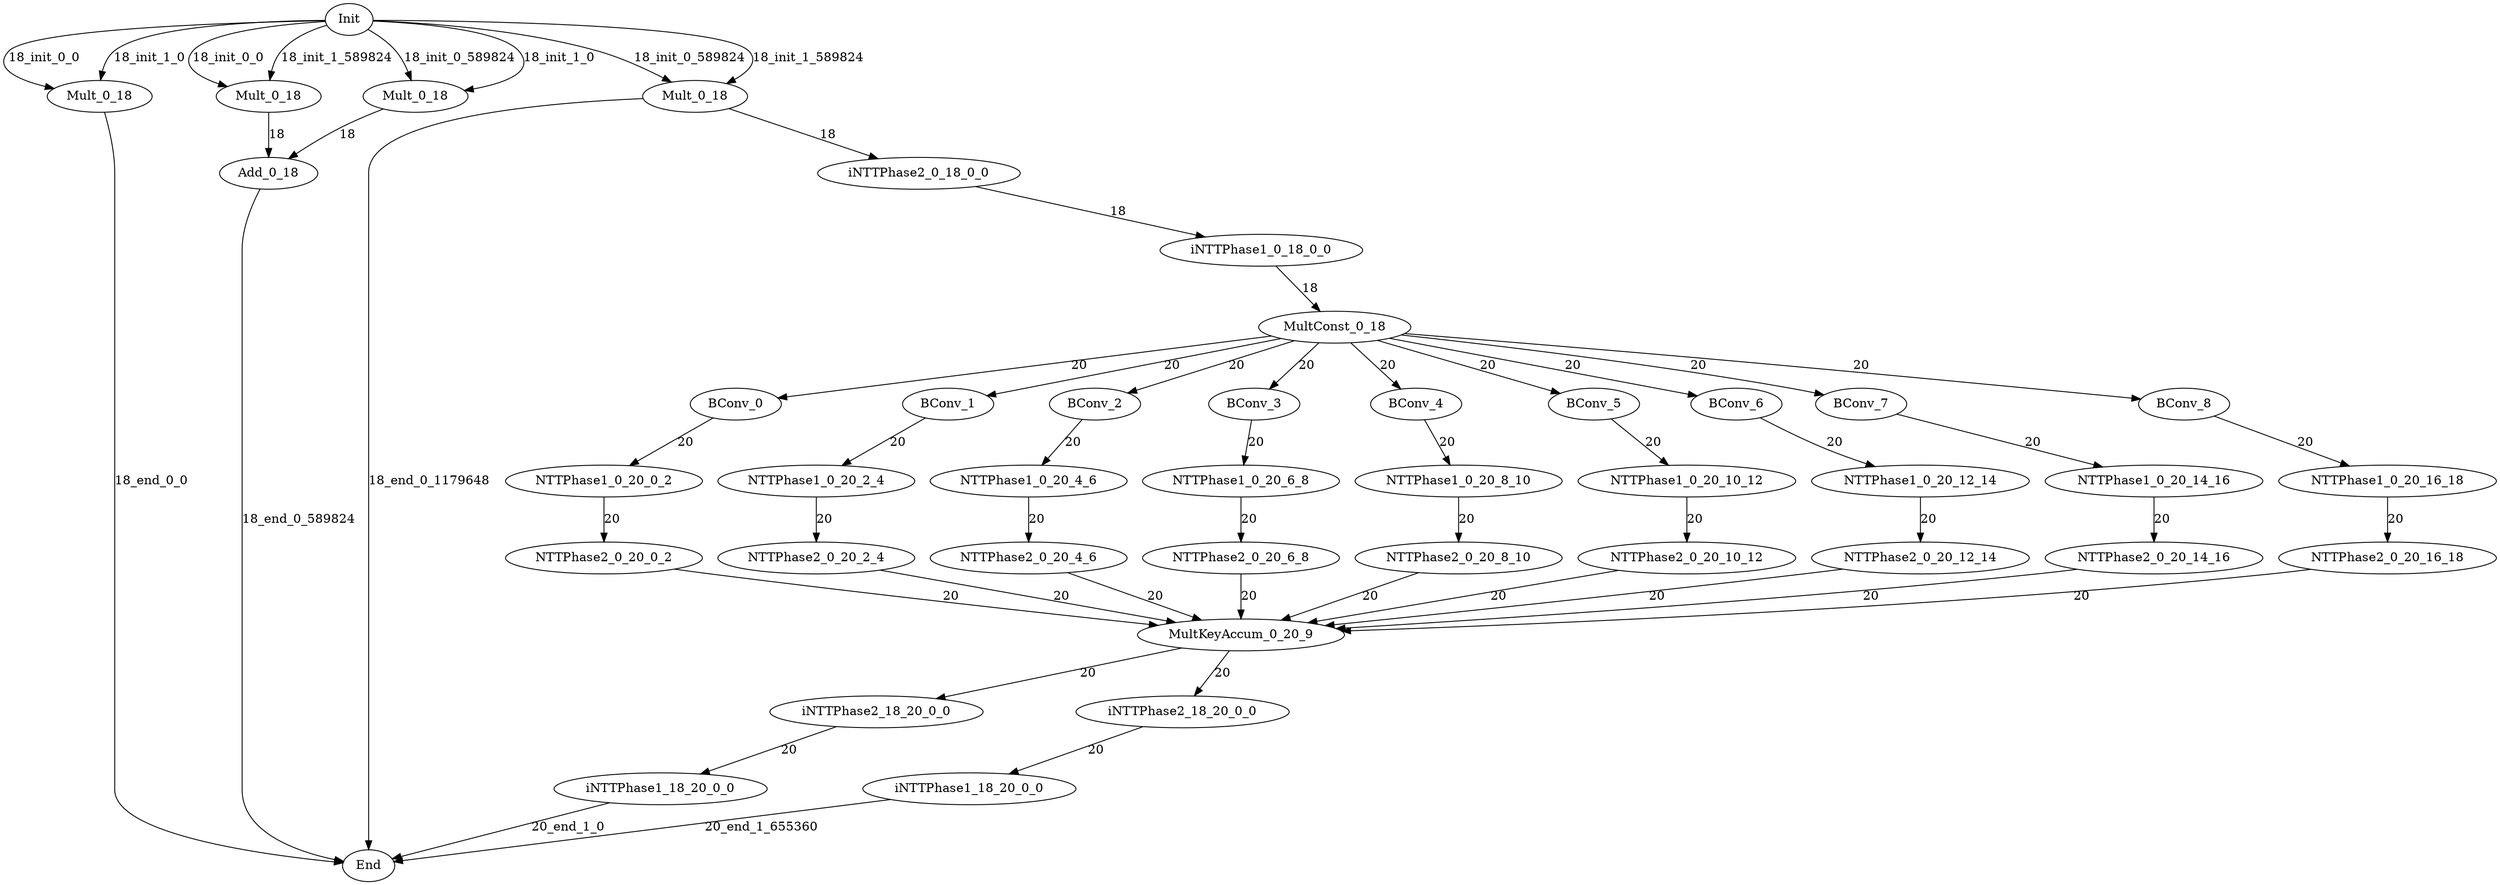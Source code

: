 digraph {
	graph [bb="0,0,2813.5,993"];
	node [label="\N"];
	init	[height=0.5,
		label=Init,
		pos="390.69,975",
		width=0.75];
	MultAxAx	[height=0.5,
		label=Mult_0_18,
		pos="108.69,888",
		width=1.6429];
	init -> MultAxAx	[label="18_init_0_0",
		lp="46.187,931.5",
		pos="e,57.139,896.89 363.49,973.6 279.72,972.08 29.759,965.36 5.687,939 -12.048,919.58 16.063,906.88 47.368,899.14"];
	init -> MultAxAx	[label="18_init_1_0",
		lp="166.19,931.5",
		pos="e,110.04,906.45 363.34,973.93 303.12,973.24 161.56,968.44 125.69,939 118.83,933.38 114.73,924.87 112.28,916.46"];
	MultAxBx	[height=0.5,
		label=Mult_0_18,
		pos="280.69,888",
		width=1.6429];
	init -> MultAxBx	[label="18_init_0_0",
		lp="254.19,931.5",
		pos="e,241.6,901.8 363.81,972.72 319.07,969.96 232.38,961.75 213.69,939 203.09,926.11 215.53,914.71 232.44,906.07"];
	init -> MultAxBx	[label="18_init_1_589824",
		lp="376.69,931.5",
		pos="e,288.81,906.08 366.51,966.94 350.27,961.31 329.09,952.16 313.69,939 305.91,932.35 299.23,923.43 293.96,914.96"];
	MultBxAx	[height=0.5,
		label=Mult_0_18,
		pos="465.69,888",
		width=1.6429];
	init -> MultBxAx	[label="18_init_0_589824",
		lp="516.69,931.5",
		pos="e,460.88,906.09 411.92,963.72 422.57,957.71 435.01,949.28 443.69,939 449.43,932.2 453.91,923.66 457.3,915.58"];
	init -> MultBxAx	[label="18_init_1_0",
		lp="629.19,931.5",
		pos="e,521.03,894.5 417.66,973.2 465.67,971.16 562.84,963.96 583.69,939 603.26,915.56 567.93,902.88 530.95,896.17"];
	MultBxBx	[height=0.5,
		label=Mult_0_18,
		pos="770.69,888",
		width=1.6429];
	init -> MultBxBx	[label="18_init_0_589824",
		lp="772.69,931.5",
		pos="e,746.6,904.48 417.88,973.79 469.09,972.71 582.87,967.04 673.69,939 696.04,932.1 719.4,920.22 737.59,909.78"];
	init -> MultBxBx	[label="18_init_1_589824",
		lp="906.69,931.5",
		pos="e,809.99,901.52 417.72,973.97 510.38,973.61 810.98,970.03 839.69,939 851.6,926.12 837.67,914.44 819.28,905.62"];
	end	[height=0.5,
		label=End,
		pos="408.69,18",
		width=0.81243];
	MultAxAx -> end	[label="18_end_0_0",
		lp="166.19,453",
		pos="e,379.89,21.445 113.84,869.92 118.51,852.88 124.69,825.88 124.69,802 124.69,802 124.69,802 124.69,104 124.69,53.494 291.62,30.469 \
369.52,22.474"];
	AddAxBx	[height=0.5,
		label=Add_0_18,
		pos="280.69,801",
		width=1.5346];
	AddAxBx -> end	[label="18_end_0_589824",
		lp="329.69,409.5",
		pos="e,380.43,22.9 275.86,782.9 271.47,765.85 265.69,738.83 265.69,715 265.69,715 265.69,715 265.69,104 265.69,55.173 328.05,33.766 370.41,\
24.857"];
	MultAxBx -> AddAxBx	[label=18,
		lp="290.19,844.5",
		pos="e,280.69,819.18 280.69,869.8 280.69,858.16 280.69,842.55 280.69,829.24"];
	MultBxAx -> AddAxBx	[label=18,
		lp="385.19,844.5",
		pos="e,307.31,817.05 428.95,873.79 412.48,867.6 392.92,859.86 375.69,852 355.61,842.85 333.79,831.47 316.13,821.88"];
	MultBxBx -> end	[label="18_end_0_1179648",
		lp="477.19,453",
		pos="e,408.69,36.256 712.12,885.25 609.67,880.58 408.69,863.57 408.69,802 408.69,802 408.69,802 408.69,104 408.69,84.753 408.69,63.054 \
408.69,46.397"];
	iNTTP2	[height=0.5,
		label=iNTTPhase2_0_18_0_0,
		pos="989.69,801",
		width=3.1775];
	MultBxBx -> iNTTP2	[label=18,
		lp="902.19,844.5",
		pos="e,948.62,817.94 805.87,873.34 841.92,859.35 898.3,837.47 939.12,821.63"];
	INTT1_Ax	[height=0.5,
		label=iNTTPhase1_18_20_0_0,
		pos="738.69,105",
		width=3.34];
	INTT1_Ax -> end	[label="20_end_1_0",
		lp="634.19,61.5",
		pos="e,435.4,25.88 680.83,89.097 612.96,71.616 502.49,43.161 445.41,28.46"];
	INTT_Ax	[height=0.5,
		label=iNTTPhase2_18_20_0_0,
		pos="982.69,192",
		width=3.34];
	INTT_Ax -> INTT1_Ax	[label=20,
		lp="884.19,148.5",
		pos="e,783.77,121.7 937.36,175.21 896.62,161.02 836.69,140.14 793.31,125.03"];
	MultKeyAccum	[height=0.5,
		label=MultKeyAccum_0_20_9,
		pos="1394.7,279",
		width=3.2497];
	MultKeyAccum -> INTT_Ax	[label=20,
		lp="1222.2,235.5",
		pos="e,1050.1,206.91 1327.6,264.15 1254.4,249.05 1137.3,224.91 1060.2,209"];
	INTT_Bx	[height=0.5,
		label=iNTTPhase2_18_20_0_0,
		pos="1328.7,192",
		width=3.34];
	MultKeyAccum -> INTT_Bx	[label=20,
		lp="1374.2,235.5",
		pos="e,1342,210.18 1381.3,260.8 1371.8,248.59 1359,231.99 1348.3,218.28"];
	NTTP20	[height=0.5,
		label=NTTPhase2_0_20_0_2,
		pos="674.69,366",
		width=3.0872];
	NTTP20 -> MultKeyAccum	[label=20,
		lp="1067.2,322.5",
		pos="e,1301.1,289.79 754.36,353.4 767.81,351.53 781.64,349.66 794.69,348 968.49,325.84 1171.1,303.64 1290.8,290.89"];
	NTTP10	[height=0.5,
		label=NTTPhase1_0_20_0_2,
		pos="674.69,453",
		width=3.0872];
	NTTP10 -> NTTP20	[label=20,
		lp="684.19,409.5",
		pos="e,674.69,384.18 674.69,434.8 674.69,423.16 674.69,407.55 674.69,394.24"];
	BConv0	[height=0.5,
		label=BConv_0,
		pos="730.69,540",
		width=1.4263];
	BConv0 -> NTTP10	[label=20,
		lp="715.19,496.5",
		pos="e,685.92,471.05 719.62,522.21 711.62,510.06 700.67,493.43 691.57,479.63"];
	ScaleForBConv	[height=0.5,
		label=MultConst_0_18,
		pos="1500.7,627",
		width=2.3831];
	ScaleForBConv -> BConv0	[label=20,
		lp="1171.2,583.5",
		pos="e,778.83,546.31 1426.5,617.81 1273.7,600.95 926.71,562.64 788.79,547.41"];
	BConv1	[height=0.5,
		label=BConv_1,
		pos="1041.7,540",
		width=1.4263];
	ScaleForBConv -> BConv1	[label=20,
		lp="1307.2,583.5",
		pos="e,1086.1,549.23 1438.8,614.54 1348.5,597.82 1182.1,567 1096.2,551.09"];
	BConv2	[height=0.5,
		label=BConv_2,
		pos="1257.7,540",
		width=1.4263];
	ScaleForBConv -> BConv2	[label=20,
		lp="1403.2,583.5",
		pos="e,1292.9,553.32 1458.6,611.29 1415.1,596.05 1347.2,572.32 1302.6,556.72"];
	BConv3	[height=0.5,
		label=BConv_3,
		pos="1425.7,540",
		width=1.4263];
	ScaleForBConv -> BConv3	[label=20,
		lp="1476.2,583.5",
		pos="e,1440.2,557.47 1485.9,609.21 1474.8,596.67 1459.5,579.35 1447.1,565.3"];
	BConv4	[height=0.5,
		label=BConv_4,
		pos="1577.7,540",
		width=1.4263];
	ScaleForBConv -> BConv4	[label=20,
		lp="1553.2,583.5",
		pos="e,1562.8,557.47 1515.9,609.21 1527.4,596.55 1543.2,579.03 1556,564.91"];
	BConv5	[height=0.5,
		label=BConv_5,
		pos="1713.7,540",
		width=1.4263];
	ScaleForBConv -> BConv5	[label=20,
		lp="1629.2,583.5",
		pos="e,1681.2,553.98 1538.8,610.8 1576.2,595.88 1633.1,573.17 1671.7,557.74"];
	BConv6	[height=0.5,
		label=BConv_6,
		pos="2002.7,540",
		width=1.4263];
	ScaleForBConv -> BConv6	[label=20,
		lp="1791.2,583.5",
		pos="e,1957.6,548.63 1565.3,615.06 1664.8,598.21 1854,566.18 1947.5,550.34"];
	BConv7	[height=0.5,
		label=BConv_7,
		pos="2278.7,540",
		width=1.4263];
	ScaleForBConv -> BConv7	[label=20,
		lp="1945.2,583.5",
		pos="e,2230.4,546.27 1574.9,617.89 1729.1,601.05 2081,562.59 2220.4,547.37"];
	BConv8	[height=0.5,
		label=BConv_8,
		pos="2548.7,540",
		width=1.4263];
	ScaleForBConv -> BConv8	[label=20,
		lp="2146.2,583.5",
		pos="e,2499.4,545.32 1580.1,620.13 1671.5,613.33 1825.9,601.7 1958.7,591 2152.8,575.36 2382.7,555.49 2489.1,546.21"];
	iNTTP1	[height=0.5,
		label=iNTTPhase1_0_18_0_0,
		pos="1425.7,714",
		width=3.1775];
	iNTTP1 -> ScaleForBConv	[label=18,
		lp="1476.2,670.5",
		pos="e,1485.8,644.89 1440.9,695.8 1451.8,683.39 1466.8,666.46 1479,652.62"];
	iNTTP2 -> iNTTP1	[label=18,
		lp="1243.2,757.5",
		pos="e,1356.9,728.41 1058.8,786.53 1137.1,771.25 1264.7,746.39 1346.9,730.36"];
	NTTP21	[height=0.5,
		label=NTTPhase2_0_20_2_4,
		pos="914.69,366",
		width=3.0872];
	NTTP21 -> MultKeyAccum	[label=20,
		lp="1192.2,322.5",
		pos="e,1320.8,293.08 986.81,352.23 1073.6,336.86 1219,311.11 1310.8,294.86"];
	NTTP11	[height=0.5,
		label=NTTPhase1_0_20_2_4,
		pos="914.69,453",
		width=3.0872];
	NTTP11 -> NTTP21	[label=20,
		lp="924.19,409.5",
		pos="e,914.69,384.18 914.69,434.8 914.69,423.16 914.69,407.55 914.69,394.24"];
	BConv1 -> NTTP11	[label=20,
		lp="995.19,496.5",
		pos="e,939.81,470.81 1019,523.8 999.33,510.65 970.64,491.45 948.32,476.51"];
	NTTP22	[height=0.5,
		label=NTTPhase2_0_20_4_6,
		pos="1154.7,366",
		width=3.0872];
	NTTP22 -> MultKeyAccum	[label=20,
		lp="1298.2,322.5",
		pos="e,1350.1,295.78 1198.7,349.41 1238.6,335.27 1297.6,314.38 1340.4,299.21"];
	NTTP12	[height=0.5,
		label=NTTPhase1_0_20_4_6,
		pos="1154.7,453",
		width=3.0872];
	NTTP12 -> NTTP22	[label=20,
		lp="1164.2,409.5",
		pos="e,1154.7,384.18 1154.7,434.8 1154.7,423.16 1154.7,407.55 1154.7,394.24"];
	BConv2 -> NTTP12	[label=20,
		lp="1221.2,496.5",
		pos="e,1175,470.79 1238.3,523.01 1222.6,510.08 1200.4,491.71 1182.8,477.17"];
	NTTP23	[height=0.5,
		label=NTTPhase2_0_20_6_8,
		pos="1394.7,366",
		width=3.0872];
	NTTP23 -> MultKeyAccum	[label=20,
		lp="1404.2,322.5",
		pos="e,1394.7,297.18 1394.7,347.8 1394.7,336.16 1394.7,320.55 1394.7,307.24"];
	NTTP13	[height=0.5,
		label=NTTPhase1_0_20_6_8,
		pos="1394.7,453",
		width=3.0872];
	NTTP13 -> NTTP23	[label=20,
		lp="1404.2,409.5",
		pos="e,1394.7,384.18 1394.7,434.8 1394.7,423.16 1394.7,407.55 1394.7,394.24"];
	BConv3 -> NTTP13	[label=20,
		lp="1421.2,496.5",
		pos="e,1401,471.18 1419.4,521.8 1415.1,510.05 1409.4,494.24 1404.5,480.84"];
	NTTP24	[height=0.5,
		label=NTTPhase2_0_20_8_10,
		pos="1640.7,366",
		width=3.2497];
	NTTP24 -> MultKeyAccum	[label=20,
		lp="1541.2,322.5",
		pos="e,1440.2,295.74 1595.3,349.31 1554.2,335.13 1493.7,314.22 1449.9,299.07"];
	NTTP14	[height=0.5,
		label=NTTPhase1_0_20_8_10,
		pos="1640.7,453",
		width=3.2497];
	NTTP14 -> NTTP24	[label=20,
		lp="1650.2,409.5",
		pos="e,1640.7,384.18 1640.7,434.8 1640.7,423.16 1640.7,407.55 1640.7,394.24"];
	BConv4 -> NTTP14	[label=20,
		lp="1622.2,496.5",
		pos="e,1628.1,471.05 1590.1,522.21 1599.2,509.95 1611.7,493.11 1622,479.24"];
	NTTP25	[height=0.5,
		label=NTTPhase2_0_20_10_12,
		pos="1898.7,366",
		width=3.4122];
	NTTP25 -> MultKeyAccum	[label=20,
		lp="1686.2,322.5",
		pos="e,1470.4,292.78 1821.3,351.95 1729.2,336.42 1576,310.57 1480.4,294.45"];
	NTTP15	[height=0.5,
		label=NTTPhase1_0_20_10_12,
		pos="1898.7,453",
		width=3.4122];
	NTTP15 -> NTTP25	[label=20,
		lp="1908.2,409.5",
		pos="e,1898.7,384.18 1898.7,434.8 1898.7,423.16 1898.7,407.55 1898.7,394.24"];
	BConv5 -> NTTP15	[label=20,
		lp="1826.2,496.5",
		pos="e,1863.2,470.31 1743.8,525.15 1773.7,511.44 1819.8,490.27 1853.9,474.58"];
	NTTP26	[height=0.5,
		label=NTTPhase2_0_20_12_14,
		pos="2162.7,366",
		width=3.4122];
	NTTP26 -> MultKeyAccum	[label=20,
		lp="1865.2,322.5",
		pos="e,1489.8,289.53 2074.7,353.4 2060,351.54 2044.9,349.68 2030.7,348 1844,326 1626.1,303.36 1499.9,290.55"];
	NTTP16	[height=0.5,
		label=NTTPhase1_0_20_12_14,
		pos="2162.7,453",
		width=3.4122];
	NTTP16 -> NTTP26	[label=20,
		lp="2172.2,409.5",
		pos="e,2162.7,384.18 2162.7,434.8 2162.7,423.16 2162.7,407.55 2162.7,394.24"];
	BConv6 -> NTTP16	[label=20,
		lp="2101.2,496.5",
		pos="e,2131.6,470.53 2029.8,524.58 2055.3,511.08 2093.6,490.72 2122.5,475.34"];
	NTTP27	[height=0.5,
		label=NTTPhase2_0_20_14_16,
		pos="2426.7,366",
		width=3.4122];
	NTTP27 -> MultKeyAccum	[label=20,
		lp="2107.2,322.5",
		pos="e,1502.2,286.16 2339.8,353.19 2324.8,351.33 2309.3,349.52 2294.7,348 2014.7,318.88 1684.4,297.14 1512.3,286.76"];
	NTTP17	[height=0.5,
		label=NTTPhase1_0_20_14_16,
		pos="2426.7,453",
		width=3.4122];
	NTTP17 -> NTTP27	[label=20,
		lp="2436.2,409.5",
		pos="e,2426.7,384.18 2426.7,434.8 2426.7,423.16 2426.7,407.55 2426.7,394.24"];
	BConv7 -> NTTP17	[label=20,
		lp="2370.2,496.5",
		pos="e,2397.9,470.52 2304.5,524.19 2327.8,510.79 2362.5,490.88 2388.9,475.68"];
	NTTP28	[height=0.5,
		label=NTTPhase2_0_20_16_18,
		pos="2690.7,366",
		width=3.4122];
	NTTP28 -> MultKeyAccum	[label=20,
		lp="2345.2,322.5",
		pos="e,1508.5,283.38 2604.1,353.19 2589,351.31 2573.4,349.5 2558.7,348 2181,309.48 1731.9,290.9 1518.8,283.72"];
	NTTP18	[height=0.5,
		label=NTTPhase1_0_20_16_18,
		pos="2690.7,453",
		width=3.4122];
	NTTP18 -> NTTP28	[label=20,
		lp="2700.2,409.5",
		pos="e,2690.7,384.18 2690.7,434.8 2690.7,423.16 2690.7,407.55 2690.7,394.24"];
	BConv8 -> NTTP18	[label=20,
		lp="2637.2,496.5",
		pos="e,2662.8,470.67 2573.4,524.19 2595.7,510.83 2628.9,491.01 2654.2,475.83"];
	INTT1_Bx	[height=0.5,
		label=iNTTPhase1_18_20_0_0,
		pos="1087.7,105",
		width=3.34];
	INTT1_Bx -> end	[label="20_end_1_655360",
		lp="852.69,61.5",
		pos="e,436.99,22.544 998.57,92.844 848.82,74.098 552.73,37.032 447.18,23.819"];
	INTT_Bx -> INTT1_Bx	[label=20,
		lp="1231.2,148.5",
		pos="e,1132.6,121.85 1283.9,175.21 1243.9,161.09 1185.1,140.36 1142.3,125.27"];
}
